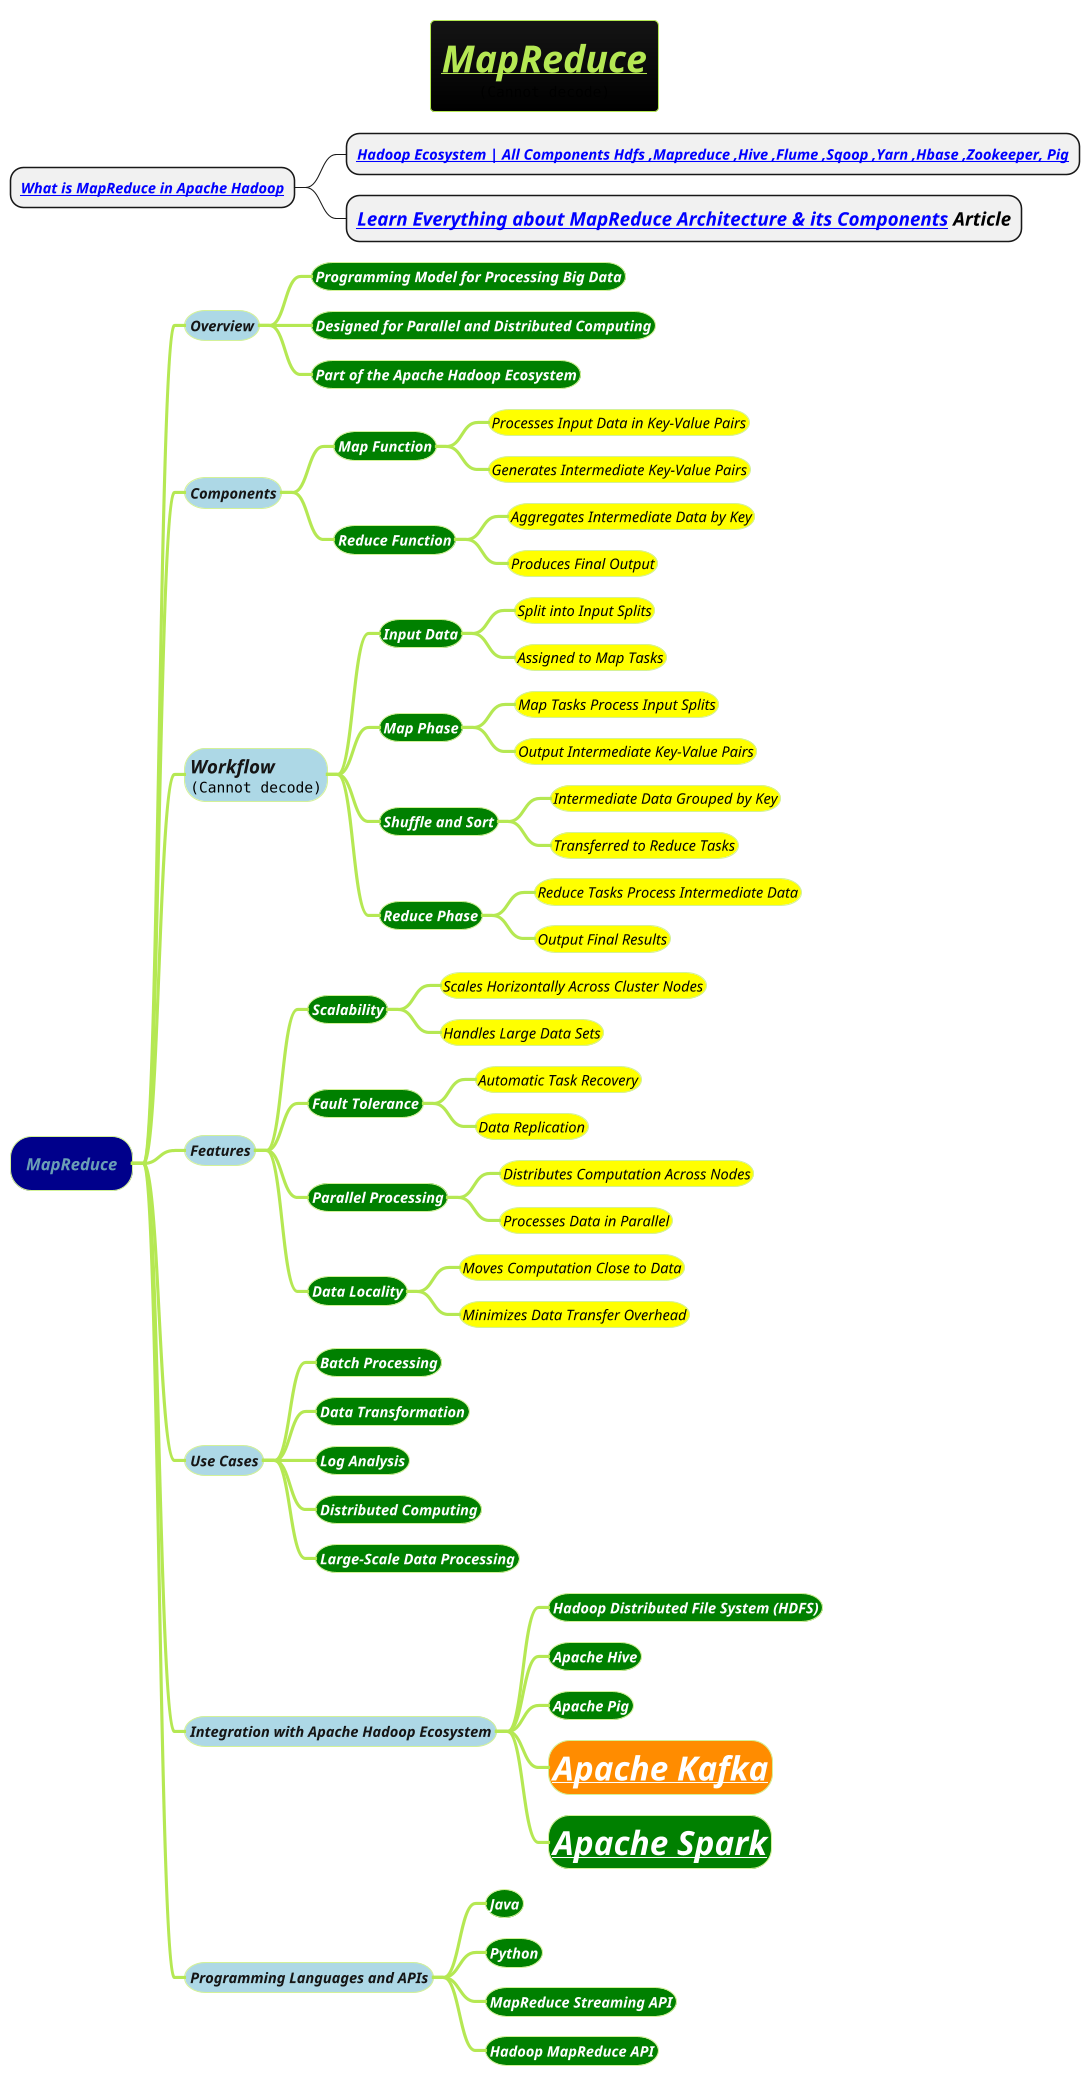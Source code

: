 @startmindmap
title =<b><i><u>MapReduce\n<img:images/img_9.png{scale=.7}>
* <size:14><i><b>[[https://www.youtube.com/watch?v=pcTFiU7wKkQ&list=PLxCzCOWd7aiHUUi6ZlansKbDw_cXut0El&index=4&ab_channel=GateSmashers What is MapReduce in Apache Hadoop]]
** <i><color #blac><size:14><size:14><i><b>[[https://www.youtube.com/watch?v=8r7kHT4K1pA&list=PLxCzCOWd7aiHUUi6ZlansKbDw_cXut0El&index=5&ab_channel=GateSmashers Hadoop Ecosystem | All Components Hdfs ,Mapreduce ,Hive ,Flume ,Sqoop ,Yarn ,Hbase ,Zookeeper, Pig]]
** <i><color #blac><size:14><size:18><i><b>[[https://www.analyticsvidhya.com/blog/2022/07/learn-everything-about-mapreduce-architecture-and-its-components/ Learn Everything about MapReduce Architecture & its Components]] Article

!theme hacker

*[#darkblue] <i>MapReduce
**[#lightblue] <i><color #blac><size:14>Overview
***[#green] <b><i><color #white><size:14>Programming Model for Processing Big Data
***[#green] <b><i><color #white><size:14>Designed for Parallel and Distributed Computing
***[#green] <b><i><color #white><size:14>Part of the Apache Hadoop Ecosystem

**[#lightblue] <i><color #blac><size:14>Components
***[#green] <b><i><color #white><size:14>Map Function
****[#yellow] <i><color #black><size:14>Processes Input Data in Key-Value Pairs
****[#yellow] <i><color #black><size:14>Generates Intermediate Key-Value Pairs
***[#green] <b><i><color #white><size:14>Reduce Function
****[#yellow] <i><color #black><size:14>Aggregates Intermediate Data by Key
****[#yellow] <i><color #black><size:14>Produces Final Output

**[#lightblue] <i><color #blac><size:18>Workflow \n<img:images/img_8.png{scale=.65}>
***[#green] <b><i><color #white><size:14>Input Data
****[#yellow] <i><color #black><size:14>Split into Input Splits
****[#yellow] <i><color #black><size:14>Assigned to Map Tasks
***[#green] <b><i><color #white><size:14>Map Phase
****[#yellow] <i><color #black><size:14>Map Tasks Process Input Splits
****[#yellow] <i><color #black><size:14>Output Intermediate Key-Value Pairs
***[#green] <b><i><color #white><size:14>Shuffle and Sort
****[#yellow] <i><color #black><size:14>Intermediate Data Grouped by Key
****[#yellow] <i><color #black><size:14>Transferred to Reduce Tasks
***[#green] <b><i><color #white><size:14>Reduce Phase
****[#yellow] <i><color #black><size:14>Reduce Tasks Process Intermediate Data
****[#yellow] <i><color #black><size:14>Output Final Results

**[#lightblue] <i><color #blac><size:14>Features
***[#green] <b><i><color #white><size:14>Scalability
****[#yellow] <i><color #black><size:14>Scales Horizontally Across Cluster Nodes
****[#yellow] <i><color #black><size:14>Handles Large Data Sets
***[#green] <b><i><color #white><size:14>Fault Tolerance
****[#yellow] <i><color #black><size:14>Automatic Task Recovery
****[#yellow] <i><color #black><size:14>Data Replication
***[#green] <b><i><color #white><size:14>Parallel Processing
****[#yellow] <i><color #black><size:14>Distributes Computation Across Nodes
****[#yellow] <i><color #black><size:14>Processes Data in Parallel
***[#green] <b><i><color #white><size:14>Data Locality
****[#yellow] <i><color #black><size:14>Moves Computation Close to Data
****[#yellow] <i><color #black><size:14>Minimizes Data Transfer Overhead

**[#lightblue] <i><color #blac><size:14>Use Cases
***[#green] <b><i><color #white><size:14>Batch Processing
***[#green] <b><i><color #white><size:14>Data Transformation
***[#green] <b><i><color #white><size:14>Log Analysis
***[#green] <b><i><color #white><size:14>Distributed Computing
***[#green] <b><i><color #white><size:14>Large-Scale Data Processing

**[#lightblue] <i><color #blac><size:14>Integration with Apache Hadoop Ecosystem
***[#green] <b><i><color #white><size:14>Hadoop Distributed File System (HDFS)
***[#green] <b><i><color #white><size:14>Apache Hive
***[#green] <b><i><color #white><size:14>Apache Pig
***[#darkorange] <b><i><color #white><size:32>[[docs/AI-ML-DL-Data-Science-and-BigData/Apache-Big-Data-Ecosystem/apache-kafka.puml Apache Kafka]]
***[#green] <b><i><color #white><size:32>[[docs/AI-ML-DL-Data-Science-and-BigData/Apache-Big-Data-Ecosystem/Apache-Spark.puml Apache Spark]]

**[#lightblue] <i><color #blac><size:14>Programming Languages and APIs
***[#green] <b><i><color #white><size:14>Java
***[#green] <b><i><color #white><size:14>Python
***[#green] <b><i><color #white><size:14>MapReduce Streaming API
***[#green] <b><i><color #white><size:14>Hadoop MapReduce API

@endmindmap
